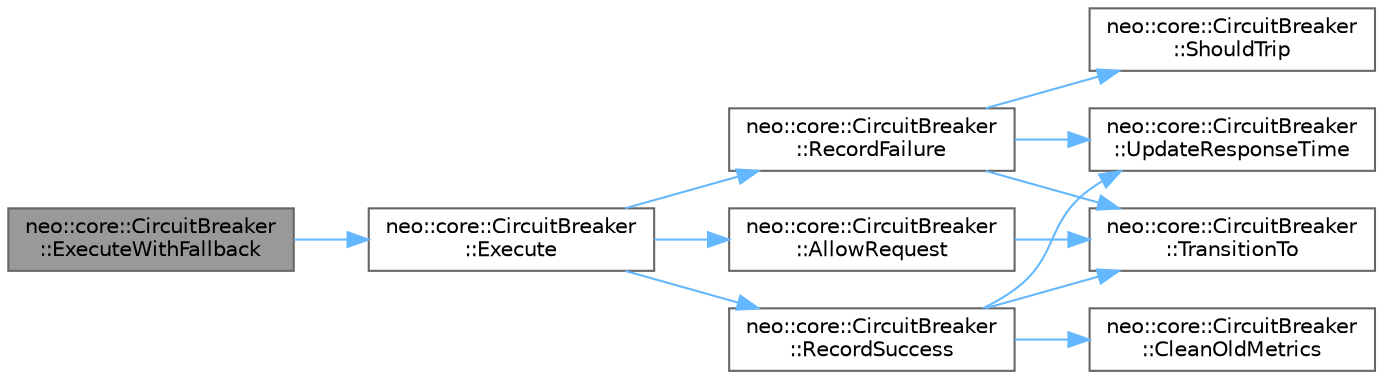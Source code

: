 digraph "neo::core::CircuitBreaker::ExecuteWithFallback"
{
 // LATEX_PDF_SIZE
  bgcolor="transparent";
  edge [fontname=Helvetica,fontsize=10,labelfontname=Helvetica,labelfontsize=10];
  node [fontname=Helvetica,fontsize=10,shape=box,height=0.2,width=0.4];
  rankdir="LR";
  Node1 [id="Node000001",label="neo::core::CircuitBreaker\l::ExecuteWithFallback",height=0.2,width=0.4,color="gray40", fillcolor="grey60", style="filled", fontcolor="black",tooltip="Execute a function with fallback."];
  Node1 -> Node2 [id="edge1_Node000001_Node000002",color="steelblue1",style="solid",tooltip=" "];
  Node2 [id="Node000002",label="neo::core::CircuitBreaker\l::Execute",height=0.2,width=0.4,color="grey40", fillcolor="white", style="filled",URL="$classneo_1_1core_1_1_circuit_breaker.html#a66cc71530c245c3c79d7e98c7bd54da6",tooltip="Execute a function through the circuit breaker."];
  Node2 -> Node3 [id="edge2_Node000002_Node000003",color="steelblue1",style="solid",tooltip=" "];
  Node3 [id="Node000003",label="neo::core::CircuitBreaker\l::AllowRequest",height=0.2,width=0.4,color="grey40", fillcolor="white", style="filled",URL="$classneo_1_1core_1_1_circuit_breaker.html#a4d27a4aa30297d396155edf69ce48279",tooltip=" "];
  Node3 -> Node4 [id="edge3_Node000003_Node000004",color="steelblue1",style="solid",tooltip=" "];
  Node4 [id="Node000004",label="neo::core::CircuitBreaker\l::TransitionTo",height=0.2,width=0.4,color="grey40", fillcolor="white", style="filled",URL="$classneo_1_1core_1_1_circuit_breaker.html#a8de617feb98b2947db68da679bc745ef",tooltip=" "];
  Node2 -> Node5 [id="edge4_Node000002_Node000005",color="steelblue1",style="solid",tooltip=" "];
  Node5 [id="Node000005",label="neo::core::CircuitBreaker\l::RecordFailure",height=0.2,width=0.4,color="grey40", fillcolor="white", style="filled",URL="$classneo_1_1core_1_1_circuit_breaker.html#aa2cb389e122224ed86d8a6304869cd08",tooltip=" "];
  Node5 -> Node6 [id="edge5_Node000005_Node000006",color="steelblue1",style="solid",tooltip=" "];
  Node6 [id="Node000006",label="neo::core::CircuitBreaker\l::ShouldTrip",height=0.2,width=0.4,color="grey40", fillcolor="white", style="filled",URL="$classneo_1_1core_1_1_circuit_breaker.html#aed8caf2cb36af81eb6d51e817bb10025",tooltip=" "];
  Node5 -> Node4 [id="edge6_Node000005_Node000004",color="steelblue1",style="solid",tooltip=" "];
  Node5 -> Node7 [id="edge7_Node000005_Node000007",color="steelblue1",style="solid",tooltip=" "];
  Node7 [id="Node000007",label="neo::core::CircuitBreaker\l::UpdateResponseTime",height=0.2,width=0.4,color="grey40", fillcolor="white", style="filled",URL="$classneo_1_1core_1_1_circuit_breaker.html#a8b4f99b4a38b4abecd9a8639e1893da8",tooltip=" "];
  Node2 -> Node8 [id="edge8_Node000002_Node000008",color="steelblue1",style="solid",tooltip=" "];
  Node8 [id="Node000008",label="neo::core::CircuitBreaker\l::RecordSuccess",height=0.2,width=0.4,color="grey40", fillcolor="white", style="filled",URL="$classneo_1_1core_1_1_circuit_breaker.html#acee7e88c13d432eacb63091de7badda4",tooltip=" "];
  Node8 -> Node9 [id="edge9_Node000008_Node000009",color="steelblue1",style="solid",tooltip=" "];
  Node9 [id="Node000009",label="neo::core::CircuitBreaker\l::CleanOldMetrics",height=0.2,width=0.4,color="grey40", fillcolor="white", style="filled",URL="$classneo_1_1core_1_1_circuit_breaker.html#a6799dfc5afb45efeac1ad47eee26deb8",tooltip=" "];
  Node8 -> Node4 [id="edge10_Node000008_Node000004",color="steelblue1",style="solid",tooltip=" "];
  Node8 -> Node7 [id="edge11_Node000008_Node000007",color="steelblue1",style="solid",tooltip=" "];
}

